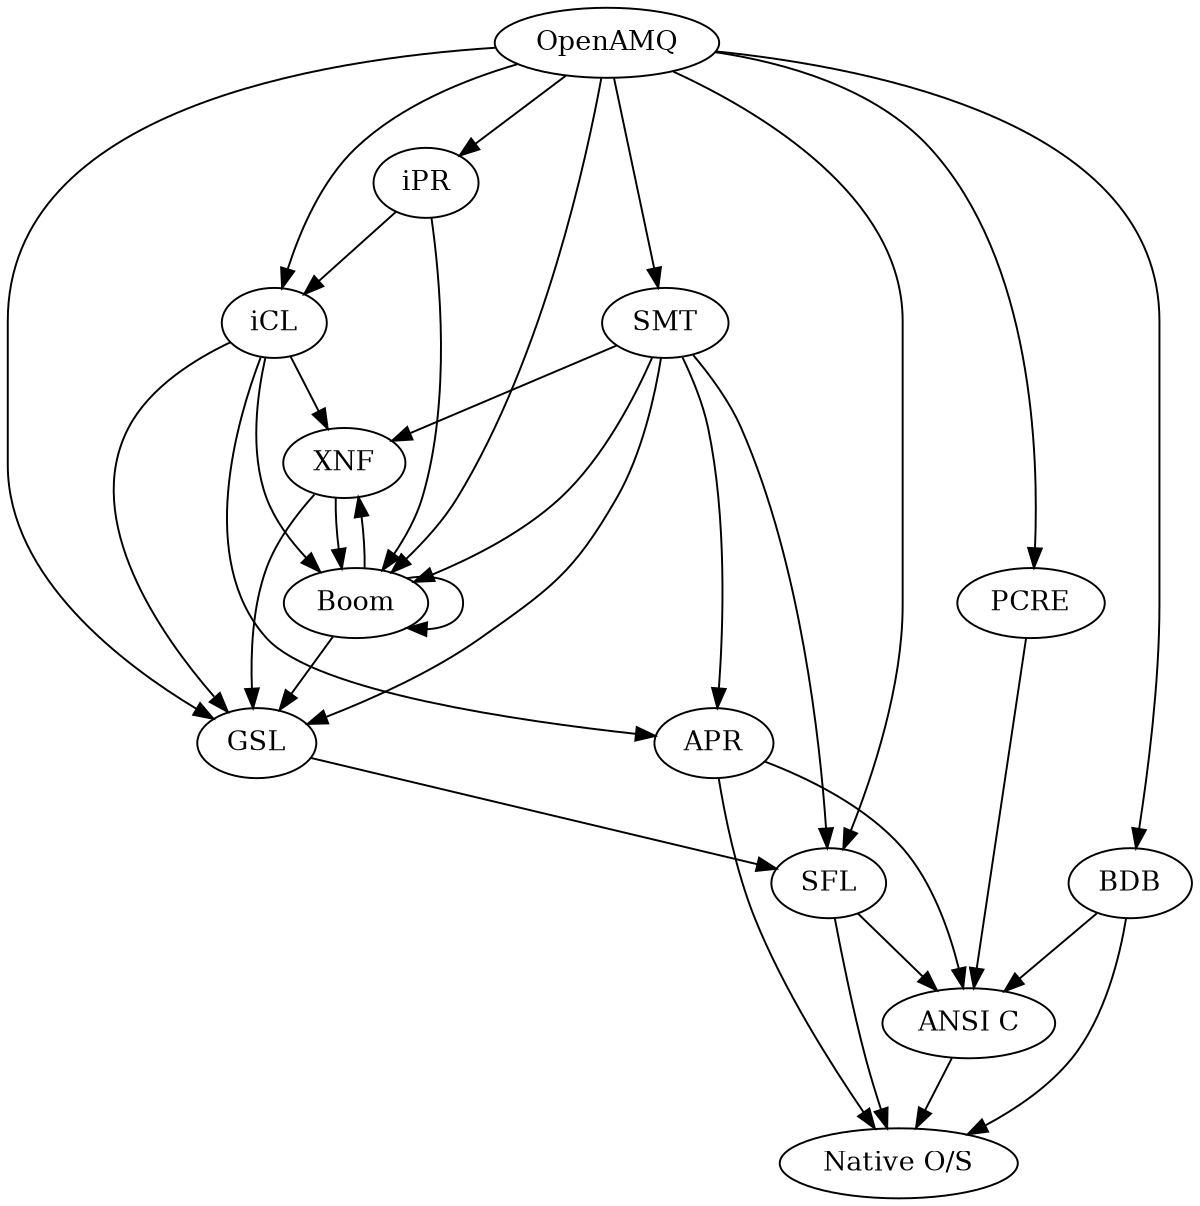 //  OpenAMQ technology dependency tree
//  Build using dot
digraph {
    size = "8,12";
    OS [label = "Native O/S"];
    C  [label = "ANSI C"];
    C       -> OS;
    SFL     -> OS;
    SFL     -> C;
    APR     -> OS;
    APR     -> C;
    BDB     -> OS;
    BDB     -> C;
    GSL     -> SFL;
    SMT     -> SFL;
    SMT     -> APR;
    SMT     -> XNF;
    SMT     -> Boom;
    SMT     -> GSL;
    XNF     -> GSL;
    XNF     -> Boom;
    iCL     -> XNF;
    iCL     -> Boom;
    iCL     -> APR;
    iCL     -> GSL;
    iPR     -> Boom;
    iPR     -> iCL;
    Boom    -> Boom;
    Boom    -> XNF;
    Boom    -> GSL;
    OpenAMQ -> SMT;
    OpenAMQ -> SFL;
    OpenAMQ -> iCL;
    OpenAMQ -> iPR;
    OpenAMQ -> BDB;
    OpenAMQ -> GSL;
    OpenAMQ -> Boom;
    OpenAMQ -> PCRE;
    PCRE    -> C;
}
